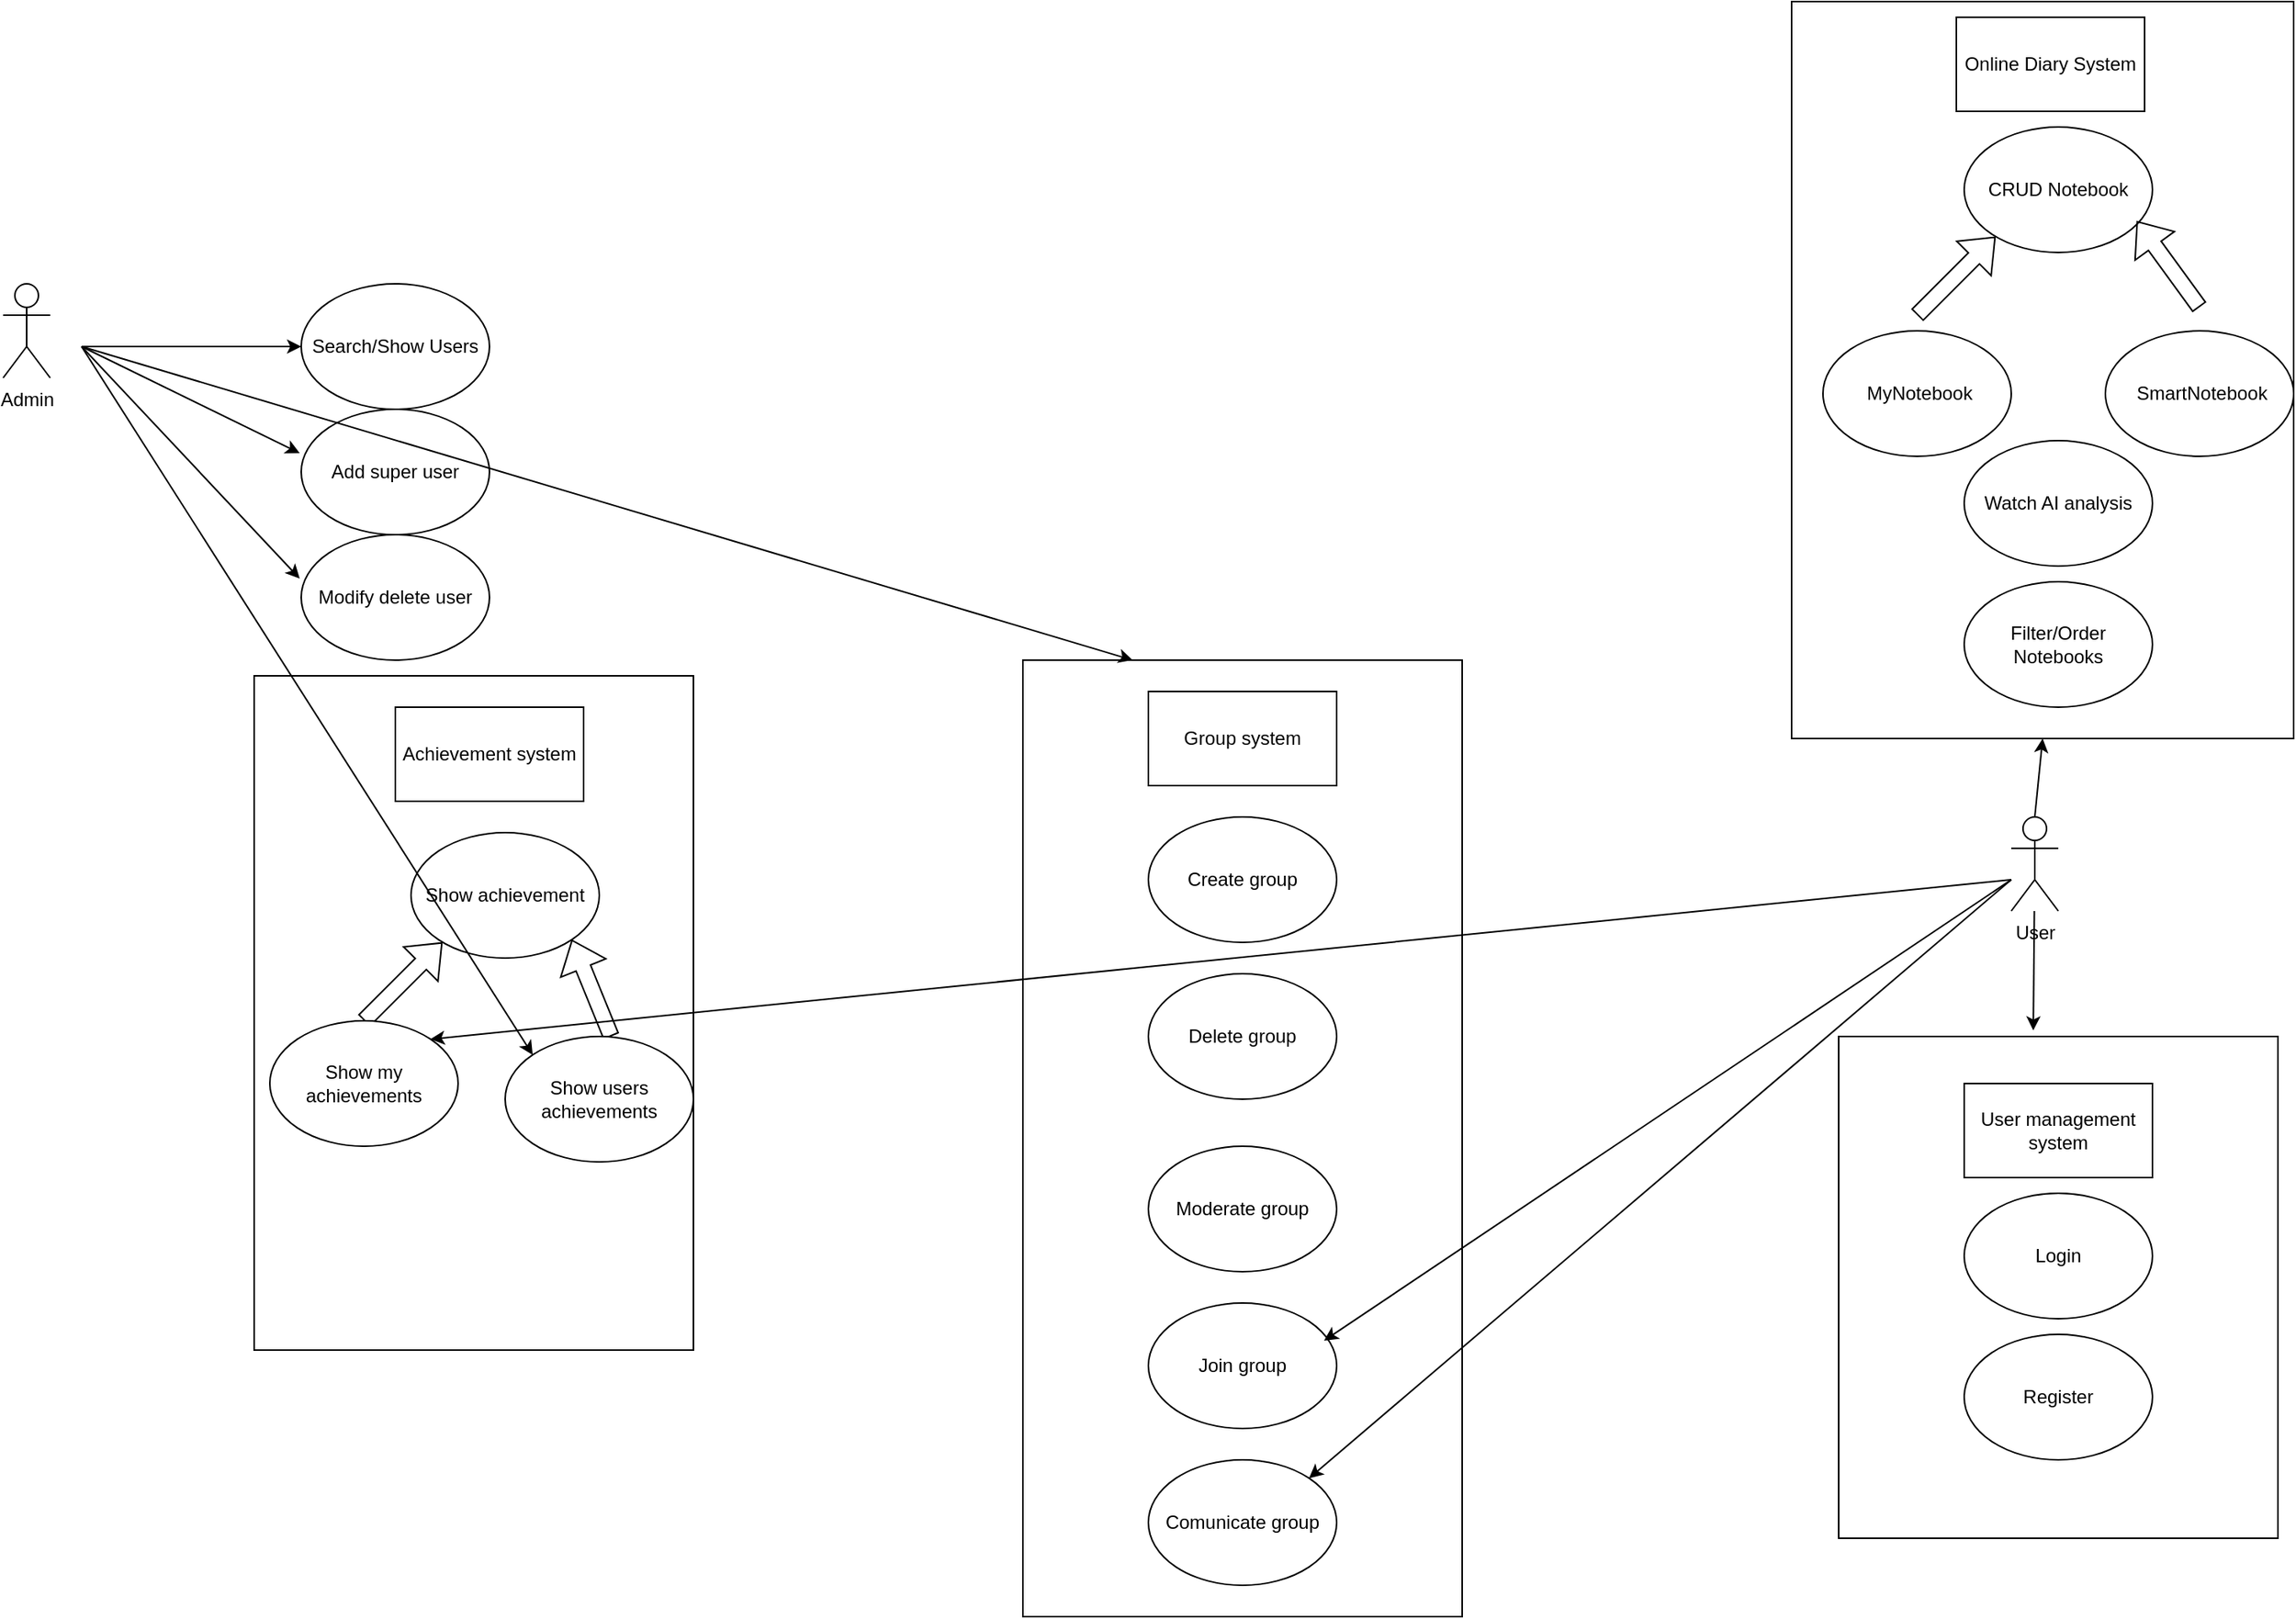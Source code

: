 <mxfile version="26.0.4">
  <diagram name="Page-1" id="z-Vmv1gE01xSN_WO__-Q">
    <mxGraphModel dx="2391" dy="1114" grid="1" gridSize="10" guides="1" tooltips="1" connect="1" arrows="1" fold="1" page="1" pageScale="1" pageWidth="850" pageHeight="1100" math="0" shadow="0">
      <root>
        <mxCell id="0" />
        <mxCell id="1" parent="0" />
        <mxCell id="BYuKkz2npOJqfdhwUf7x-1" value="Admin" style="shape=umlActor;verticalLabelPosition=bottom;verticalAlign=top;html=1;outlineConnect=0;" vertex="1" parent="1">
          <mxGeometry x="150" y="220" width="30" height="60" as="geometry" />
        </mxCell>
        <mxCell id="BYuKkz2npOJqfdhwUf7x-2" value="" style="endArrow=classic;html=1;rounded=0;" edge="1" parent="1">
          <mxGeometry width="50" height="50" relative="1" as="geometry">
            <mxPoint x="200" y="260" as="sourcePoint" />
            <mxPoint x="340" y="260" as="targetPoint" />
          </mxGeometry>
        </mxCell>
        <mxCell id="BYuKkz2npOJqfdhwUf7x-4" value="Search/Show Users" style="ellipse;whiteSpace=wrap;html=1;" vertex="1" parent="1">
          <mxGeometry x="340" y="220" width="120" height="80" as="geometry" />
        </mxCell>
        <mxCell id="BYuKkz2npOJqfdhwUf7x-5" value="" style="endArrow=classic;html=1;rounded=0;entryX=-0.008;entryY=0.35;entryDx=0;entryDy=0;entryPerimeter=0;" edge="1" parent="1" target="BYuKkz2npOJqfdhwUf7x-6">
          <mxGeometry width="50" height="50" relative="1" as="geometry">
            <mxPoint x="200" y="260" as="sourcePoint" />
            <mxPoint x="330" y="320" as="targetPoint" />
          </mxGeometry>
        </mxCell>
        <mxCell id="BYuKkz2npOJqfdhwUf7x-6" value="Add super user" style="ellipse;whiteSpace=wrap;html=1;" vertex="1" parent="1">
          <mxGeometry x="340" y="300" width="120" height="80" as="geometry" />
        </mxCell>
        <mxCell id="BYuKkz2npOJqfdhwUf7x-7" value="" style="endArrow=classic;html=1;rounded=0;entryX=-0.008;entryY=0.35;entryDx=0;entryDy=0;entryPerimeter=0;" edge="1" parent="1" target="BYuKkz2npOJqfdhwUf7x-8">
          <mxGeometry width="50" height="50" relative="1" as="geometry">
            <mxPoint x="200" y="260" as="sourcePoint" />
            <mxPoint x="330" y="400" as="targetPoint" />
          </mxGeometry>
        </mxCell>
        <mxCell id="BYuKkz2npOJqfdhwUf7x-8" value="Modify delete user" style="ellipse;whiteSpace=wrap;html=1;" vertex="1" parent="1">
          <mxGeometry x="340" y="380" width="120" height="80" as="geometry" />
        </mxCell>
        <mxCell id="BYuKkz2npOJqfdhwUf7x-10" value="" style="rounded=0;whiteSpace=wrap;html=1;" vertex="1" parent="1">
          <mxGeometry x="310" y="470" width="280" height="430" as="geometry" />
        </mxCell>
        <mxCell id="BYuKkz2npOJqfdhwUf7x-11" value="Show achievement" style="ellipse;whiteSpace=wrap;html=1;" vertex="1" parent="1">
          <mxGeometry x="410" y="570" width="120" height="80" as="geometry" />
        </mxCell>
        <mxCell id="BYuKkz2npOJqfdhwUf7x-12" value="Achievement system" style="rounded=0;whiteSpace=wrap;html=1;" vertex="1" parent="1">
          <mxGeometry x="400" y="490" width="120" height="60" as="geometry" />
        </mxCell>
        <mxCell id="BYuKkz2npOJqfdhwUf7x-13" value="" style="shape=flexArrow;endArrow=classic;html=1;rounded=0;" edge="1" parent="1">
          <mxGeometry width="50" height="50" relative="1" as="geometry">
            <mxPoint x="380" y="690" as="sourcePoint" />
            <mxPoint x="430" y="640" as="targetPoint" />
          </mxGeometry>
        </mxCell>
        <mxCell id="BYuKkz2npOJqfdhwUf7x-14" value="" style="shape=flexArrow;endArrow=classic;html=1;rounded=0;entryX=1;entryY=1;entryDx=0;entryDy=0;" edge="1" parent="1" target="BYuKkz2npOJqfdhwUf7x-11">
          <mxGeometry width="50" height="50" relative="1" as="geometry">
            <mxPoint x="537.57" y="700" as="sourcePoint" />
            <mxPoint x="519.996" y="638.284" as="targetPoint" />
          </mxGeometry>
        </mxCell>
        <mxCell id="BYuKkz2npOJqfdhwUf7x-15" value="Show my achievements" style="ellipse;whiteSpace=wrap;html=1;" vertex="1" parent="1">
          <mxGeometry x="320" y="690" width="120" height="80" as="geometry" />
        </mxCell>
        <mxCell id="BYuKkz2npOJqfdhwUf7x-16" value="Show users achievements" style="ellipse;whiteSpace=wrap;html=1;" vertex="1" parent="1">
          <mxGeometry x="470" y="700" width="120" height="80" as="geometry" />
        </mxCell>
        <mxCell id="BYuKkz2npOJqfdhwUf7x-17" value="" style="endArrow=classic;html=1;rounded=0;entryX=0;entryY=0;entryDx=0;entryDy=0;" edge="1" parent="1" target="BYuKkz2npOJqfdhwUf7x-16">
          <mxGeometry width="50" height="50" relative="1" as="geometry">
            <mxPoint x="200" y="260" as="sourcePoint" />
            <mxPoint x="320" y="428" as="targetPoint" />
          </mxGeometry>
        </mxCell>
        <mxCell id="BYuKkz2npOJqfdhwUf7x-18" value="" style="rounded=0;whiteSpace=wrap;html=1;" vertex="1" parent="1">
          <mxGeometry x="800" y="460" width="280" height="610" as="geometry" />
        </mxCell>
        <mxCell id="BYuKkz2npOJqfdhwUf7x-19" value="Group system" style="rounded=0;whiteSpace=wrap;html=1;" vertex="1" parent="1">
          <mxGeometry x="880" y="480" width="120" height="60" as="geometry" />
        </mxCell>
        <mxCell id="BYuKkz2npOJqfdhwUf7x-20" value="Create group" style="ellipse;whiteSpace=wrap;html=1;" vertex="1" parent="1">
          <mxGeometry x="880" y="560" width="120" height="80" as="geometry" />
        </mxCell>
        <mxCell id="BYuKkz2npOJqfdhwUf7x-21" value="Delete group" style="ellipse;whiteSpace=wrap;html=1;" vertex="1" parent="1">
          <mxGeometry x="880" y="660" width="120" height="80" as="geometry" />
        </mxCell>
        <mxCell id="BYuKkz2npOJqfdhwUf7x-22" value="Moderate group" style="ellipse;whiteSpace=wrap;html=1;" vertex="1" parent="1">
          <mxGeometry x="880" y="770" width="120" height="80" as="geometry" />
        </mxCell>
        <mxCell id="BYuKkz2npOJqfdhwUf7x-23" value="" style="endArrow=classic;html=1;rounded=0;entryX=0.25;entryY=0;entryDx=0;entryDy=0;" edge="1" parent="1" target="BYuKkz2npOJqfdhwUf7x-18">
          <mxGeometry width="50" height="50" relative="1" as="geometry">
            <mxPoint x="200" y="260" as="sourcePoint" />
            <mxPoint x="289" y="428" as="targetPoint" />
          </mxGeometry>
        </mxCell>
        <mxCell id="BYuKkz2npOJqfdhwUf7x-24" value="User" style="shape=umlActor;verticalLabelPosition=bottom;verticalAlign=top;html=1;outlineConnect=0;" vertex="1" parent="1">
          <mxGeometry x="1430" y="560" width="30" height="60" as="geometry" />
        </mxCell>
        <mxCell id="BYuKkz2npOJqfdhwUf7x-26" value="Join group" style="ellipse;whiteSpace=wrap;html=1;" vertex="1" parent="1">
          <mxGeometry x="880" y="870" width="120" height="80" as="geometry" />
        </mxCell>
        <mxCell id="BYuKkz2npOJqfdhwUf7x-27" value="Comunicate group" style="ellipse;whiteSpace=wrap;html=1;" vertex="1" parent="1">
          <mxGeometry x="880" y="970" width="120" height="80" as="geometry" />
        </mxCell>
        <mxCell id="BYuKkz2npOJqfdhwUf7x-28" value="" style="endArrow=classic;html=1;rounded=0;entryX=0.933;entryY=0.3;entryDx=0;entryDy=0;entryPerimeter=0;" edge="1" parent="1" source="BYuKkz2npOJqfdhwUf7x-24" target="BYuKkz2npOJqfdhwUf7x-26">
          <mxGeometry width="50" height="50" relative="1" as="geometry">
            <mxPoint x="1370" y="625" as="sourcePoint" />
            <mxPoint x="1270" y="700" as="targetPoint" />
          </mxGeometry>
        </mxCell>
        <mxCell id="BYuKkz2npOJqfdhwUf7x-29" value="" style="endArrow=classic;html=1;rounded=0;entryX=1;entryY=0;entryDx=0;entryDy=0;" edge="1" parent="1" target="BYuKkz2npOJqfdhwUf7x-27">
          <mxGeometry width="50" height="50" relative="1" as="geometry">
            <mxPoint x="1430" y="600" as="sourcePoint" />
            <mxPoint x="1002" y="904" as="targetPoint" />
          </mxGeometry>
        </mxCell>
        <mxCell id="BYuKkz2npOJqfdhwUf7x-30" value="" style="rounded=0;whiteSpace=wrap;html=1;" vertex="1" parent="1">
          <mxGeometry x="1320" y="700" width="280" height="320" as="geometry" />
        </mxCell>
        <mxCell id="BYuKkz2npOJqfdhwUf7x-31" value="User management system" style="rounded=0;whiteSpace=wrap;html=1;" vertex="1" parent="1">
          <mxGeometry x="1400" y="730" width="120" height="60" as="geometry" />
        </mxCell>
        <mxCell id="BYuKkz2npOJqfdhwUf7x-32" value="Login" style="ellipse;whiteSpace=wrap;html=1;" vertex="1" parent="1">
          <mxGeometry x="1400" y="800" width="120" height="80" as="geometry" />
        </mxCell>
        <mxCell id="BYuKkz2npOJqfdhwUf7x-33" value="Register" style="ellipse;whiteSpace=wrap;html=1;" vertex="1" parent="1">
          <mxGeometry x="1400" y="890" width="120" height="80" as="geometry" />
        </mxCell>
        <mxCell id="BYuKkz2npOJqfdhwUf7x-34" value="" style="endArrow=classic;html=1;rounded=0;entryX=0.443;entryY=-0.012;entryDx=0;entryDy=0;entryPerimeter=0;" edge="1" parent="1" source="BYuKkz2npOJqfdhwUf7x-24" target="BYuKkz2npOJqfdhwUf7x-30">
          <mxGeometry width="50" height="50" relative="1" as="geometry">
            <mxPoint x="1440" y="610" as="sourcePoint" />
            <mxPoint x="992" y="992" as="targetPoint" />
          </mxGeometry>
        </mxCell>
        <mxCell id="BYuKkz2npOJqfdhwUf7x-35" value="" style="rounded=0;whiteSpace=wrap;html=1;" vertex="1" parent="1">
          <mxGeometry x="1290" y="40" width="320" height="470" as="geometry" />
        </mxCell>
        <mxCell id="BYuKkz2npOJqfdhwUf7x-36" value="Online Diary System" style="rounded=0;whiteSpace=wrap;html=1;" vertex="1" parent="1">
          <mxGeometry x="1395" y="50" width="120" height="60" as="geometry" />
        </mxCell>
        <mxCell id="BYuKkz2npOJqfdhwUf7x-37" value="CRUD Notebook" style="ellipse;whiteSpace=wrap;html=1;" vertex="1" parent="1">
          <mxGeometry x="1400" y="120" width="120" height="80" as="geometry" />
        </mxCell>
        <mxCell id="BYuKkz2npOJqfdhwUf7x-38" value="" style="shape=flexArrow;endArrow=classic;html=1;rounded=0;" edge="1" parent="1">
          <mxGeometry width="50" height="50" relative="1" as="geometry">
            <mxPoint x="1370" y="240" as="sourcePoint" />
            <mxPoint x="1420" y="190" as="targetPoint" />
          </mxGeometry>
        </mxCell>
        <mxCell id="BYuKkz2npOJqfdhwUf7x-41" value="" style="shape=flexArrow;endArrow=classic;html=1;rounded=0;" edge="1" parent="1">
          <mxGeometry width="50" height="50" relative="1" as="geometry">
            <mxPoint x="1550" y="235" as="sourcePoint" />
            <mxPoint x="1510" y="180" as="targetPoint" />
          </mxGeometry>
        </mxCell>
        <mxCell id="BYuKkz2npOJqfdhwUf7x-42" value="&amp;nbsp;MyNotebook" style="ellipse;whiteSpace=wrap;html=1;" vertex="1" parent="1">
          <mxGeometry x="1310" y="250" width="120" height="80" as="geometry" />
        </mxCell>
        <mxCell id="BYuKkz2npOJqfdhwUf7x-44" value="&amp;nbsp;SmartNotebook" style="ellipse;whiteSpace=wrap;html=1;" vertex="1" parent="1">
          <mxGeometry x="1490" y="250" width="120" height="80" as="geometry" />
        </mxCell>
        <mxCell id="BYuKkz2npOJqfdhwUf7x-47" value="Watch AI analysis" style="ellipse;whiteSpace=wrap;html=1;" vertex="1" parent="1">
          <mxGeometry x="1400" y="320" width="120" height="80" as="geometry" />
        </mxCell>
        <mxCell id="BYuKkz2npOJqfdhwUf7x-48" value="" style="endArrow=classic;html=1;rounded=0;entryX=0.5;entryY=1;entryDx=0;entryDy=0;exitX=0.5;exitY=0;exitDx=0;exitDy=0;exitPerimeter=0;" edge="1" parent="1" source="BYuKkz2npOJqfdhwUf7x-24" target="BYuKkz2npOJqfdhwUf7x-35">
          <mxGeometry width="50" height="50" relative="1" as="geometry">
            <mxPoint x="1440" y="550" as="sourcePoint" />
            <mxPoint x="1470" y="540" as="targetPoint" />
          </mxGeometry>
        </mxCell>
        <mxCell id="BYuKkz2npOJqfdhwUf7x-49" value="Filter/Order Notebooks" style="ellipse;whiteSpace=wrap;html=1;" vertex="1" parent="1">
          <mxGeometry x="1400" y="410" width="120" height="80" as="geometry" />
        </mxCell>
        <mxCell id="BYuKkz2npOJqfdhwUf7x-50" value="" style="endArrow=classic;html=1;rounded=0;entryX=1;entryY=0;entryDx=0;entryDy=0;" edge="1" parent="1" target="BYuKkz2npOJqfdhwUf7x-15">
          <mxGeometry width="50" height="50" relative="1" as="geometry">
            <mxPoint x="1430" y="600" as="sourcePoint" />
            <mxPoint x="1002" y="904" as="targetPoint" />
          </mxGeometry>
        </mxCell>
      </root>
    </mxGraphModel>
  </diagram>
</mxfile>
